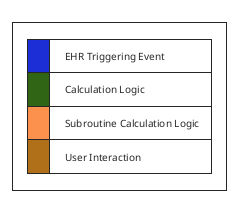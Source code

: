 @startuml legend_flow
!theme carbon-gray
skinparam LegendFontSize 10
legend left
|<#1C2ED5>|  EHR Triggering Event |
|<#306516>|  Calculation Logic |
|<#fc914d>|  Subroutine Calculation Logic |
|<#b06f19>|  User Interaction |
endlegend
@enduml